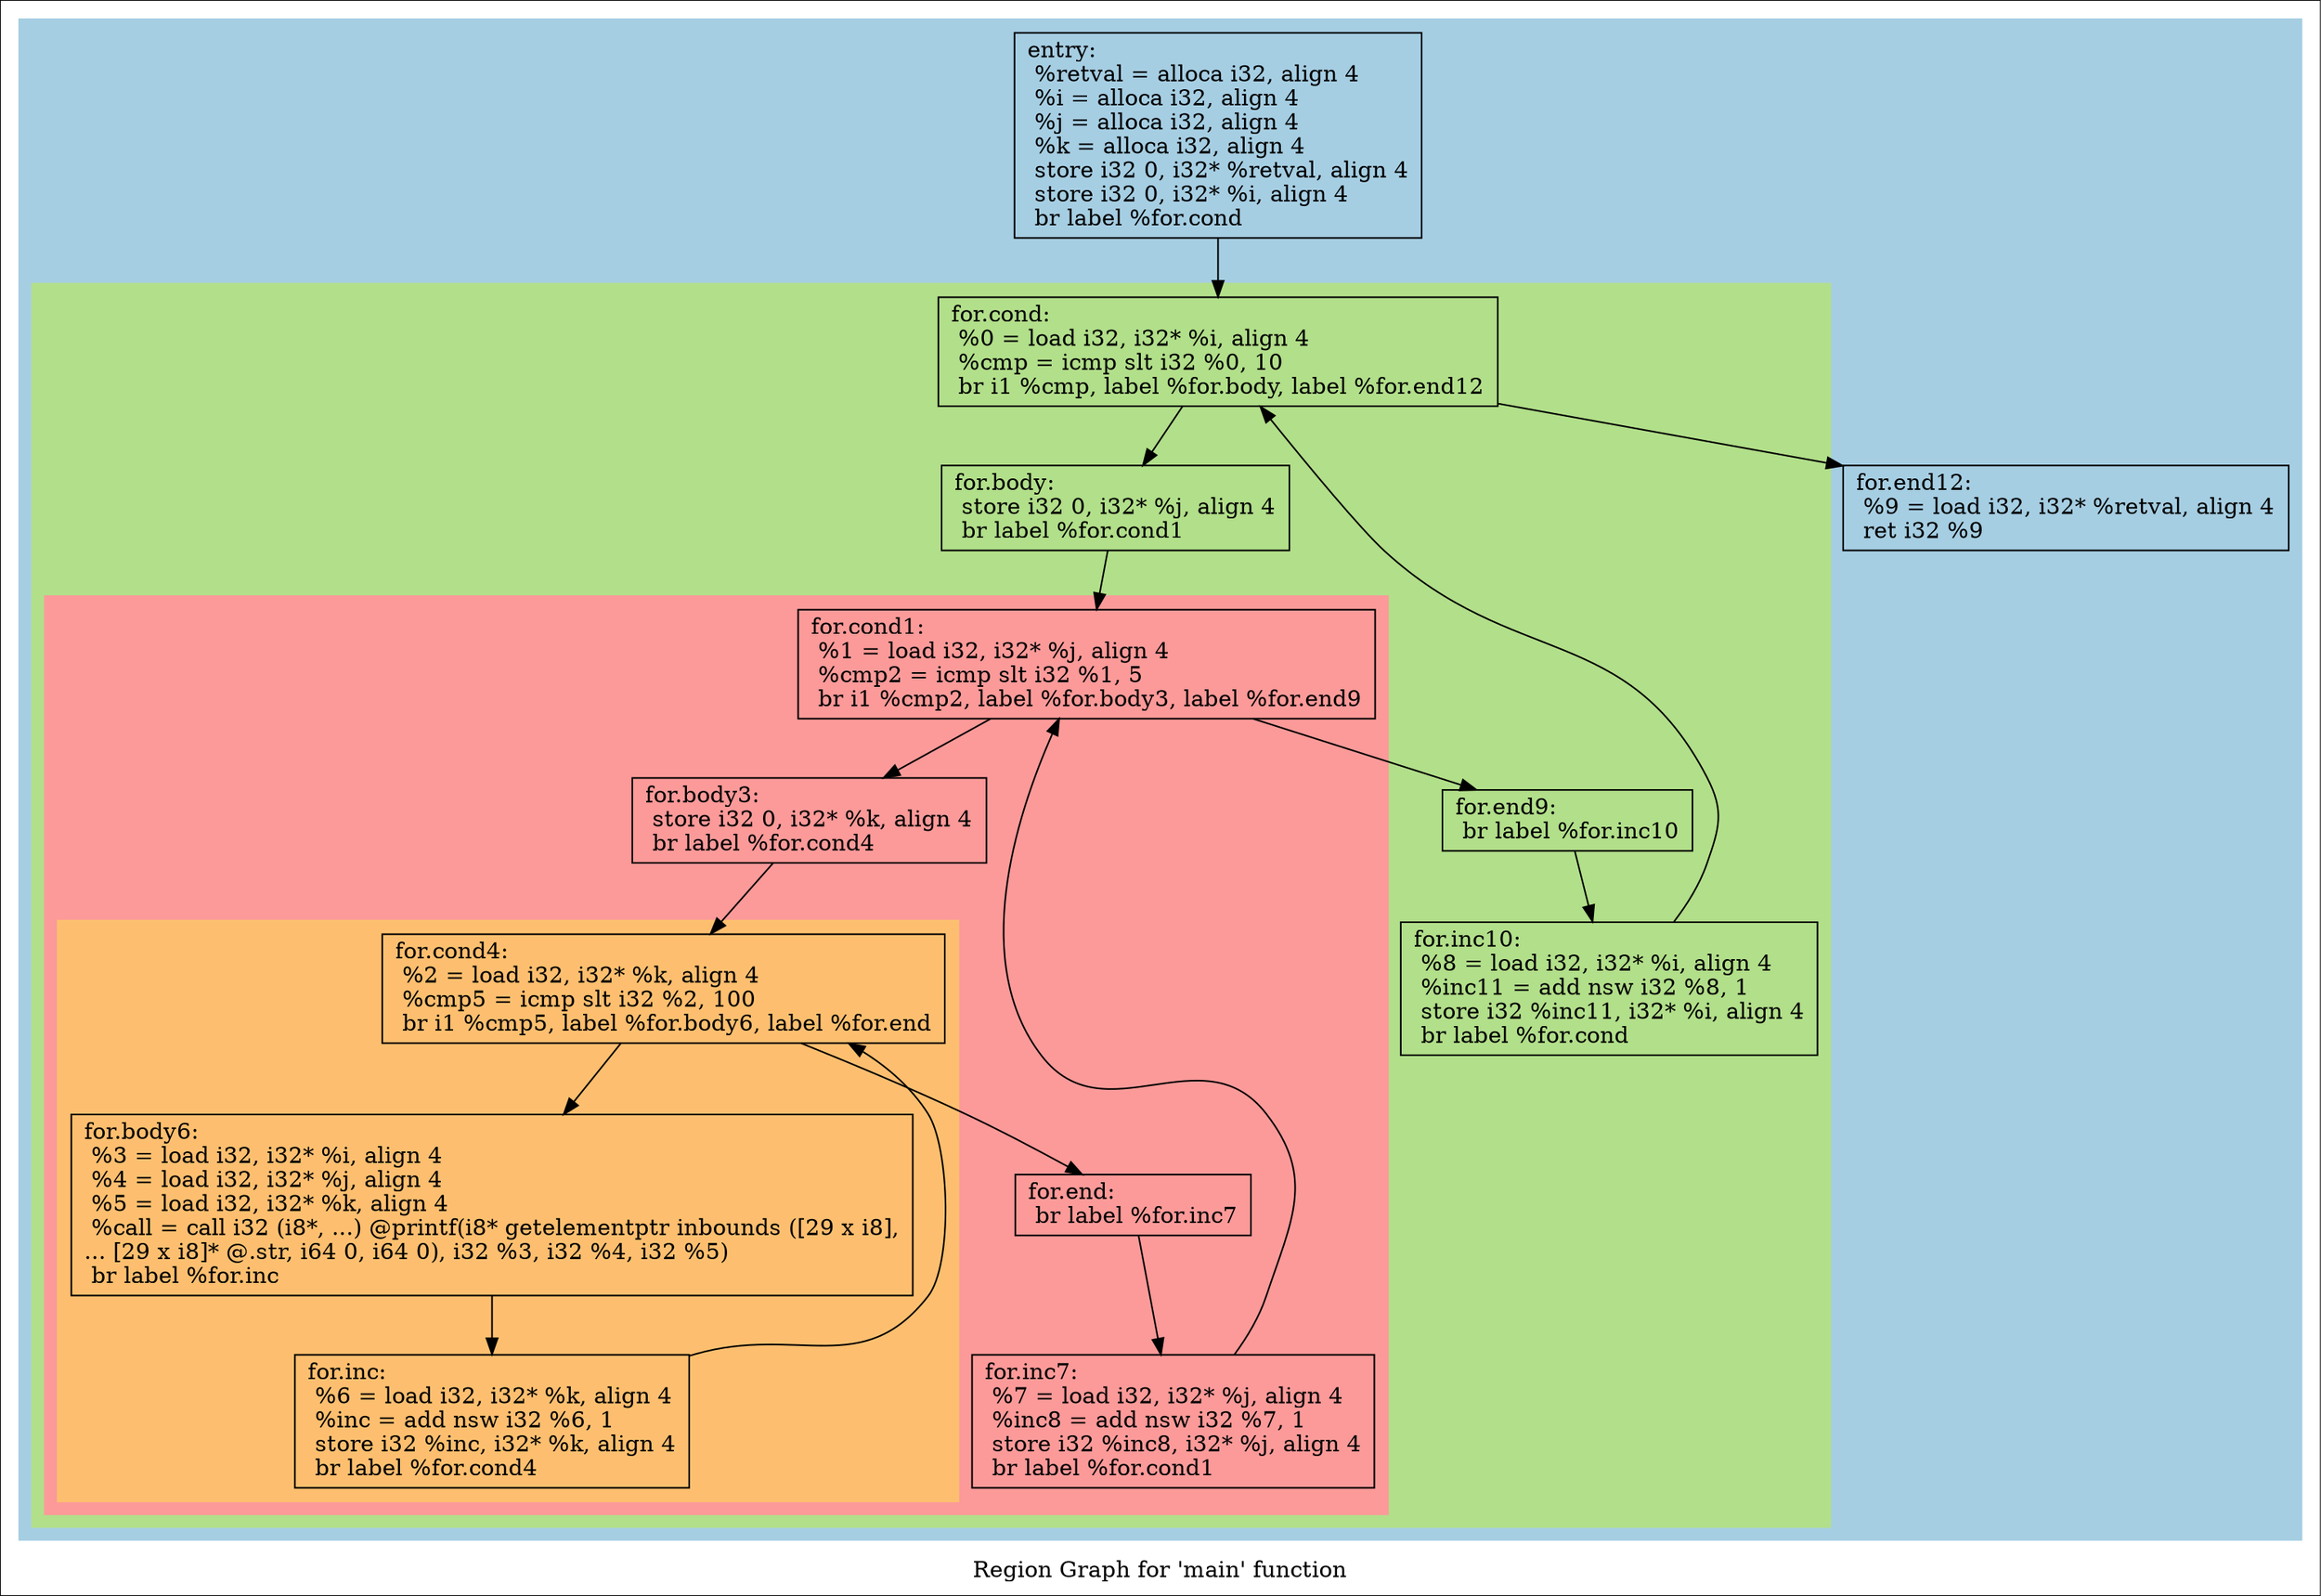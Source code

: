 digraph "Region Graph for 'main' function" {
	label="Region Graph for 'main' function";

	Node0x55c01c8e04a0 [shape=record,label="{entry:\l  %retval = alloca i32, align 4\l  %i = alloca i32, align 4\l  %j = alloca i32, align 4\l  %k = alloca i32, align 4\l  store i32 0, i32* %retval, align 4\l  store i32 0, i32* %i, align 4\l  br label %for.cond\l}"];
	Node0x55c01c8e04a0 -> Node0x55c01c8e08e0;
	Node0x55c01c8e08e0 [shape=record,label="{for.cond:                                         \l  %0 = load i32, i32* %i, align 4\l  %cmp = icmp slt i32 %0, 10\l  br i1 %cmp, label %for.body, label %for.end12\l}"];
	Node0x55c01c8e08e0 -> Node0x55c01c8ff310;
	Node0x55c01c8e08e0 -> Node0x55c01c8ff330;
	Node0x55c01c8ff310 [shape=record,label="{for.body:                                         \l  store i32 0, i32* %j, align 4\l  br label %for.cond1\l}"];
	Node0x55c01c8ff310 -> Node0x55c01c8ff450;
	Node0x55c01c8ff450 [shape=record,label="{for.cond1:                                        \l  %1 = load i32, i32* %j, align 4\l  %cmp2 = icmp slt i32 %1, 5\l  br i1 %cmp2, label %for.body3, label %for.end9\l}"];
	Node0x55c01c8ff450 -> Node0x55c01c8ff560;
	Node0x55c01c8ff450 -> Node0x55c01c8ff580;
	Node0x55c01c8ff560 [shape=record,label="{for.body3:                                        \l  store i32 0, i32* %k, align 4\l  br label %for.cond4\l}"];
	Node0x55c01c8ff560 -> Node0x55c01c8ff770;
	Node0x55c01c8ff770 [shape=record,label="{for.cond4:                                        \l  %2 = load i32, i32* %k, align 4\l  %cmp5 = icmp slt i32 %2, 100\l  br i1 %cmp5, label %for.body6, label %for.end\l}"];
	Node0x55c01c8ff770 -> Node0x55c01c8ff7d0;
	Node0x55c01c8ff770 -> Node0x55c01c8ff7f0;
	Node0x55c01c8ff7d0 [shape=record,label="{for.body6:                                        \l  %3 = load i32, i32* %i, align 4\l  %4 = load i32, i32* %j, align 4\l  %5 = load i32, i32* %k, align 4\l  %call = call i32 (i8*, ...) @printf(i8* getelementptr inbounds ([29 x i8],\l... [29 x i8]* @.str, i64 0, i64 0), i32 %3, i32 %4, i32 %5)\l  br label %for.inc\l}"];
	Node0x55c01c8ff7d0 -> Node0x55c01c8ffb40;
	Node0x55c01c8ffb40 [shape=record,label="{for.inc:                                          \l  %6 = load i32, i32* %k, align 4\l  %inc = add nsw i32 %6, 1\l  store i32 %inc, i32* %k, align 4\l  br label %for.cond4\l}"];
	Node0x55c01c8ffb40 -> Node0x55c01c8ff770[constraint=false];
	Node0x55c01c8ff7f0 [shape=record,label="{for.end:                                          \l  br label %for.inc7\l}"];
	Node0x55c01c8ff7f0 -> Node0x55c01c8ffba0;
	Node0x55c01c8ffba0 [shape=record,label="{for.inc7:                                         \l  %7 = load i32, i32* %j, align 4\l  %inc8 = add nsw i32 %7, 1\l  store i32 %inc8, i32* %j, align 4\l  br label %for.cond1\l}"];
	Node0x55c01c8ffba0 -> Node0x55c01c8ff450[constraint=false];
	Node0x55c01c8ff580 [shape=record,label="{for.end9:                                         \l  br label %for.inc10\l}"];
	Node0x55c01c8ff580 -> Node0x55c01c900080;
	Node0x55c01c900080 [shape=record,label="{for.inc10:                                        \l  %8 = load i32, i32* %i, align 4\l  %inc11 = add nsw i32 %8, 1\l  store i32 %inc11, i32* %i, align 4\l  br label %for.cond\l}"];
	Node0x55c01c900080 -> Node0x55c01c8e08e0[constraint=false];
	Node0x55c01c8ff330 [shape=record,label="{for.end12:                                        \l  %9 = load i32, i32* %retval, align 4\l  ret i32 %9\l}"];
	colorscheme = "paired12"
        subgraph cluster_0x55c01c8e6c00 {
          label = "";
          style = filled;
          color = 1
          subgraph cluster_0x55c01c8d09e0 {
            label = "";
            style = filled;
            color = 3
            subgraph cluster_0x55c01c8d0960 {
              label = "";
              style = filled;
              color = 5
              subgraph cluster_0x55c01c8e6a40 {
                label = "";
                style = filled;
                color = 7
                Node0x55c01c8ff770;
                Node0x55c01c8ff7d0;
                Node0x55c01c8ffb40;
              }
              Node0x55c01c8ff450;
              Node0x55c01c8ff560;
              Node0x55c01c8ff7f0;
              Node0x55c01c8ffba0;
            }
            Node0x55c01c8e08e0;
            Node0x55c01c8ff310;
            Node0x55c01c8ff580;
            Node0x55c01c900080;
          }
          Node0x55c01c8e04a0;
          Node0x55c01c8ff330;
        }
}
